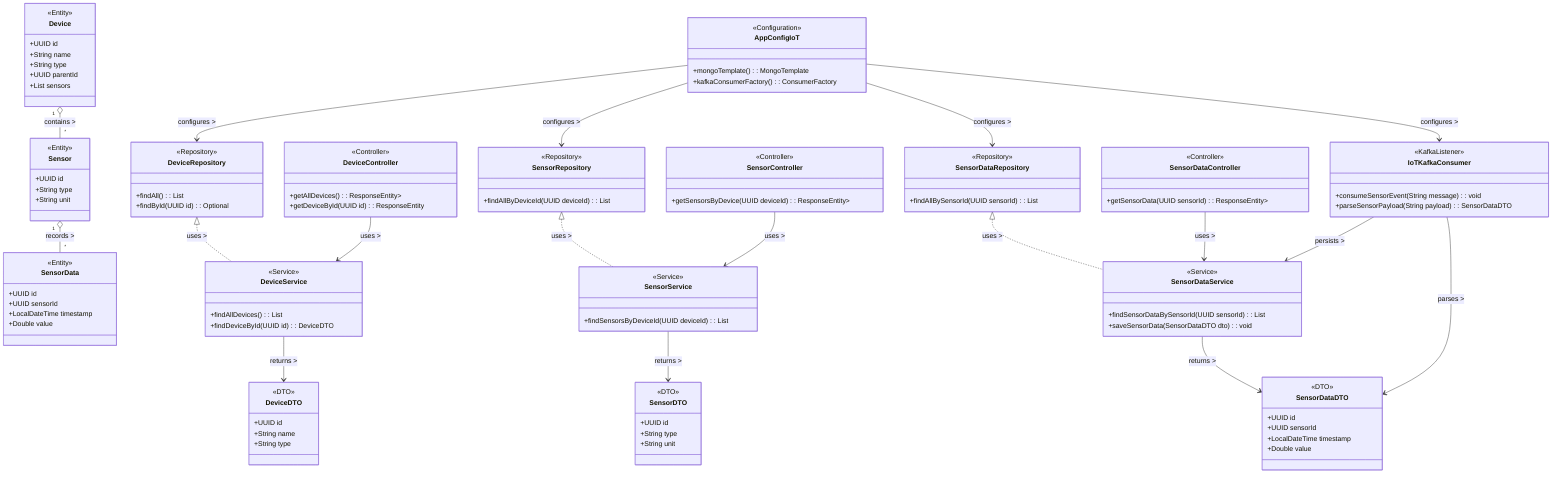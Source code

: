 classDiagram
%% ENTITIES
    class Device {
        <<Entity>>
        +UUID id
        +String name
        +String type
        +UUID parentId
        +List<Sensor> sensors
    }

    class Sensor {
        <<Entity>>
        +UUID id
        +String type
        +String unit
    }

    class SensorData {
        <<Entity>>
        +UUID id
        +UUID sensorId
        +LocalDateTime timestamp
        +Double value
    }

%% DTOS
    class DeviceDTO {
        <<DTO>>
        +UUID id
        +String name
        +String type
    }

    class SensorDTO {
        <<DTO>>
        +UUID id
        +String type
        +String unit
    }

    class SensorDataDTO {
        <<DTO>>
        +UUID id
        +UUID sensorId
        +LocalDateTime timestamp
        +Double value
    }

%% REPOSITORIES
    class DeviceRepository {
        <<Repository>>
        +findAll(): List<Device>
        +findById(UUID id): Optional<Device>
    }

    class SensorRepository {
        <<Repository>>
        +findAllByDeviceId(UUID deviceId): List<Sensor>
    }

    class SensorDataRepository {
        <<Repository>>
        +findAllBySensorId(UUID sensorId): List<SensorData>
    }

%% SERVICES
    class DeviceService {
        <<Service>>
        +findAllDevices(): List<DeviceDTO>
        +findDeviceById(UUID id): DeviceDTO
    }

    class SensorService {
        <<Service>>
        +findSensorsByDeviceId(UUID deviceId): List<SensorDTO>
    }

    class SensorDataService {
        <<Service>>
        +findSensorDataBySensorId(UUID sensorId): List<SensorDataDTO>
        +saveSensorData(SensorDataDTO dto): void
    }

%% CONTROLLERS
    class DeviceController {
        <<Controller>>
        +getAllDevices(): ResponseEntity<List<DeviceDTO>>
        +getDeviceById(UUID id): ResponseEntity<DeviceDTO>
    }

    class SensorController {
        <<Controller>>
        +getSensorsByDevice(UUID deviceId): ResponseEntity<List<SensorDTO>>
    }

    class SensorDataController {
        <<Controller>>
        +getSensorData(UUID sensorId): ResponseEntity<List<SensorDataDTO>>
    }

%% KAFKA CONSUMER
    class IoTKafkaConsumer {
        <<KafkaListener>>
        +consumeSensorEvent(String message): void
        +parseSensorPayload(String payload): SensorDataDTO
    }

%% CONFIGURATION
    class AppConfigIoT {
        <<Configuration>>
        +mongoTemplate(): MongoTemplate
        +kafkaConsumerFactory(): ConsumerFactory
    }

%% RELATIONS WITH

Device "1" o-- "*" Sensor : contains >
Sensor "1" o-- "*" SensorData : records >

DeviceRepository <|.. DeviceService : uses >
SensorRepository <|.. SensorService : uses >
SensorDataRepository <|.. SensorDataService : uses >

DeviceService --> DeviceDTO : returns >
SensorService --> SensorDTO : returns >
SensorDataService --> SensorDataDTO : returns >

DeviceController --> DeviceService : uses >
SensorController --> SensorService : uses >
SensorDataController --> SensorDataService : uses >

IoTKafkaConsumer --> SensorDataService : persists >
IoTKafkaConsumer --> SensorDataDTO : parses >

AppConfigIoT --> DeviceRepository : configures >
AppConfigIoT --> SensorRepository : configures >
AppConfigIoT --> SensorDataRepository : configures >
AppConfigIoT --> IoTKafkaConsumer : configures >